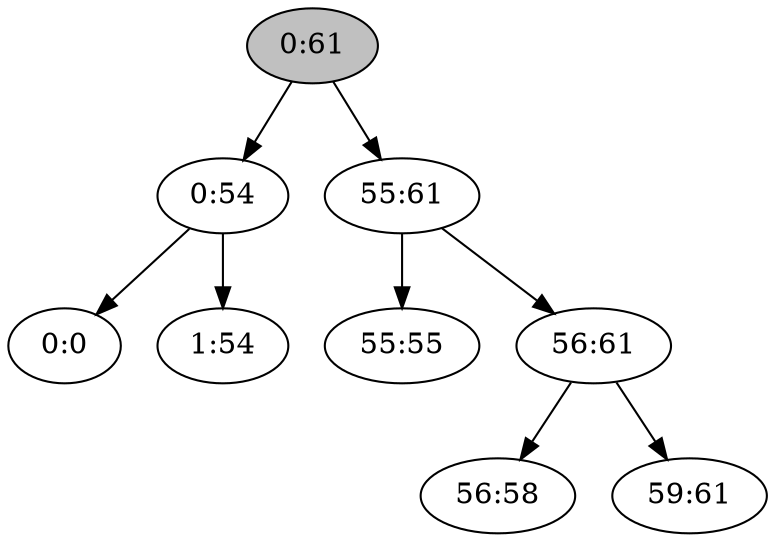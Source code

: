 digraph "big-i1:54" {

/* Nodes */

N_0_61[label="0:61"][style="filled"][fillcolor="grey"];
N_0_54[label="0:54"];
N_0_0[label="0:0"];
N_1_54[label="1:54"];
N_55_61[label="55:61"];
N_55_55[label="55:55"];
N_56_61[label="56:61"];
N_56_58[label="56:58"];
N_59_61[label="59:61"];

/* Edges */

N_0_54 -> N_0_0;
N_0_54 -> N_1_54;
N_0_61 -> N_0_54;
N_55_61 -> N_55_55;
N_56_61 -> N_56_58;
N_56_61 -> N_59_61;
N_55_61 -> N_56_61;
N_0_61 -> N_55_61;
}

